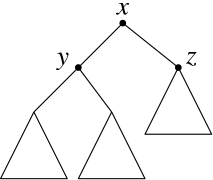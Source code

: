 <?xml version="1.0"?>
<!DOCTYPE ipe SYSTEM "ipe.dtd">
<ipe version="70005" creator="Ipe 7.1.1">
<info created="D:20140206095829" modified="D:20140206095829"/>
<preamble>\usepackage{times,mathptm}
</preamble>
<ipestyle name="ipe6">
<symbol name="mark/circle(sx)" transformations="translations">
<path fill="sym-stroke">
0.6 0 0 0.6 0 0 e
0.4 0 0 0.4 0 0 e
</path>
</symbol>
<symbol name="mark/disk(sx)" transformations="translations">
<path fill="sym-stroke">
0.6 0 0 0.6 0 0 e
</path>
</symbol>
<symbol name="mark/fdisk(sfx)" transformations="translations">
<group>
<path fill="sym-fill">
0.5 0 0 0.5 0 0 e
</path>
<path fill="sym-stroke" fillrule="eofill">
0.6 0 0 0.6 0 0 e
0.4 0 0 0.4 0 0 e
</path>
</group>
</symbol>
<symbol name="mark/box(sx)" transformations="translations">
<path fill="sym-stroke" fillrule="eofill">
-0.6 -0.6 m
0.6 -0.6 l
0.6 0.6 l
-0.6 0.6 l
h
-0.4 -0.4 m
0.4 -0.4 l
0.4 0.4 l
-0.4 0.4 l
h
</path>
</symbol>
<symbol name="mark/square(sx)" transformations="translations">
<path fill="sym-stroke">
-0.6 -0.6 m
0.6 -0.6 l
0.6 0.6 l
-0.6 0.6 l
h
</path>
</symbol>
<symbol name="mark/fsquare(sfx)" transformations="translations">
<group>
<path fill="sym-fill">
-0.5 -0.5 m
0.5 -0.5 l
0.5 0.5 l
-0.5 0.5 l
h
</path>
<path fill="sym-stroke" fillrule="eofill">
-0.6 -0.6 m
0.6 -0.6 l
0.6 0.6 l
-0.6 0.6 l
0 -0.4 m
0.4 -0.4 l
0.4 0.4 l
-0.4 0.4 l
h
</path>
</group>
</symbol>
<symbol name="mark/cross(sx)" transformations="translations">
<group>
<path fill="sym-stroke">
-0.43 -0.57 m
0.57 0.43 l
0.43 0.57 l
-0.57 -0.43 l
h
</path>
<path fill="sym-stroke">
-0.43 0.57 m
0.57 -0.43 l
0.43 -0.57 l
-0.57 0.43 l
h
</path>
</group>
</symbol>
<pen name="heavier" value="0.8"/>
<pen name="fat" value="1.2"/>
<pen name="ultrafat" value="2"/>
<symbolsize name="large" value="5"/>
<symbolsize name="small" value="2"/>
<symbolsize name="tiny" value="1.1"/>
<arrowsize name="large" value="10"/>
<arrowsize name="small" value="5"/>
<arrowsize name="tiny" value="3"/>
<color name="red" value="1 0 0"/>
<color name="green" value="0 1 0"/>
<color name="blue" value="0 0 1"/>
<color name="yellow" value="1 1 0"/>
<color name="gray1" value="0.125"/>
<color name="gray2" value="0.25"/>
<color name="gray3" value="0.375"/>
<color name="gray4" value="0.5"/>
<color name="gray5" value="0.625"/>
<color name="gray6" value="0.75"/>
<color name="gray7" value="0.875"/>
<dashstyle name="dashed" value="[4] 0"/>
<dashstyle name="dotted" value="[1 3] 0"/>
<dashstyle name="dash dotted" value="[4 2 1 2] 0"/>
<dashstyle name="dash dot dotted" value="[4 2 1 2 1 2] 0"/>
<textsize name="large" value="\large"/>
<textsize name="Large" value="\Large"/>
<textsize name="LARGE" value="\LARGE"/>
<textsize name="huge" value="\huge"/>
<textsize name="Huge" value="\Huge"/>
<textsize name="small" value="\small"/>
<textsize name="footnote" value="\footnotesize"/>
<textsize name="tiny" value="\tiny"/>
<textstyle name="center" begin="\begin{center}" end="\end{center}"/>
<textstyle name="itemize" begin="\begin{itemize}" end="\end{itemize}"/>
<textstyle name="item" begin="\begin{itemize}\item{}" end="\end{itemize}"/>
</ipestyle>
<page>
<layer name="alpha"/>
<view layers="alpha" active="alpha"/>
<path layer="alpha" matrix="1 0 0 1 217.841 106.751" stroke="black" pen="0.4">
-104 -16 m
-116 -40 l
-92 -40 l
-104 -16 l
</path>
<path matrix="1 0 0 1 217.841 106.751" stroke="black" pen="0.4">
-76 -16 m
-88 -40 l
-64 -40 l
-76 -16 l
</path>
<path matrix="1 0 0 1 217.841 106.751" stroke="black" pen="0.4">
-52 0 m
-64 -24 l
-40 -24 l
-52 0 l
</path>
<use matrix="1 0 0 1 217.841 106.751" name="mark/disk(sx)" pos="-88 0" size="2" stroke="black"/>
<use matrix="1 0 0 1 217.841 106.751" name="mark/disk(sx)" pos="-72 16" size="2" stroke="black"/>
<path matrix="1 0 0 1 217.841 106.751" stroke="black" pen="0.4">
-88 0 m
-104 -16 l
</path>
<path matrix="1 0 0 1 217.841 106.751" stroke="black" pen="0.4">
-88 0 m
-76 -16 l
</path>
<path matrix="1 0 0 1 217.841 106.751" stroke="black" pen="0.4">
-72 16 m
-88 0 l
</path>
<path matrix="1 0 0 1 217.841 106.751" stroke="black" pen="0.4">
-72 16 m
-52 0 l
</path>
<text matrix="1 0 0 1 217.841 106.751" transformations="translations" pos="-74.2002 18.8797" stroke="black" type="label" valign="bottom" size="10">$x$</text>
<text matrix="1 0 0 1 217.841 106.751" transformations="translations" pos="-95.7482 -0.891087" stroke="black" type="label" valign="bottom" size="10">$y$</text>
<text matrix="1 0 0 1 217.841 106.751" transformations="translations" pos="-49.2796 0.469623" stroke="black" type="label" valign="bottom" size="10">$z$</text>
<use matrix="1 0 0 1 217.841 106.751" name="mark/disk(sx)" pos="-52 0" size="2" stroke="black"/>
</page>
</ipe>
